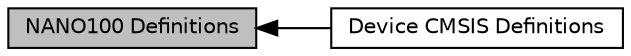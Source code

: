 digraph "NANO100 Definitions"
{
  edge [fontname="Helvetica",fontsize="10",labelfontname="Helvetica",labelfontsize="10"];
  node [fontname="Helvetica",fontsize="10",shape=box];
  rankdir=LR;
  Node2 [label="Device CMSIS Definitions",height=0.2,width=0.4,color="black", fillcolor="white", style="filled",URL="$de/d67/group___n_a_n_o100___c_m_s_i_s.html",tooltip=" "];
  Node1 [label="NANO100 Definitions",height=0.2,width=0.4,color="black", fillcolor="grey75", style="filled", fontcolor="black",tooltip=" "];
  Node1->Node2 [shape=plaintext, dir="back", style="solid"];
}
